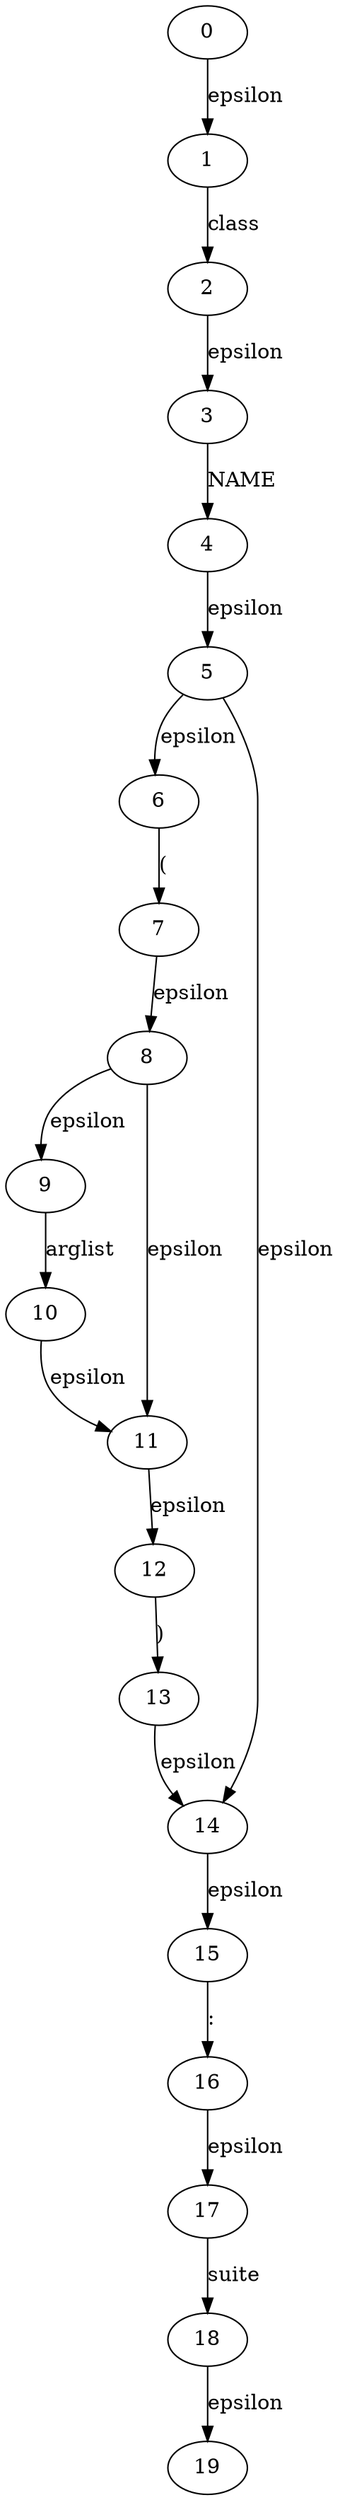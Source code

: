 
digraph classdef {
  0->1[label=epsilon]
  1->2[label="class"]
  2->3[label=epsilon]
  3->4[label=NAME]
  4->5[label=epsilon]
  5->6[label=epsilon]
  6->7[label="("]
  7->8[label=epsilon]
  8->9[label=epsilon]
  9->10[label=arglist]
  10->11[label=epsilon]
  11->12[label=epsilon]
  12->13[label=")"]
  13->14[label=epsilon]
  14->15[label=epsilon]
  15->16[label=":"]
  16->17[label=epsilon]
  17->18[label=suite]
  18->19[label=epsilon]
  8->11[label=epsilon]
  5->14[label=epsilon]
}
